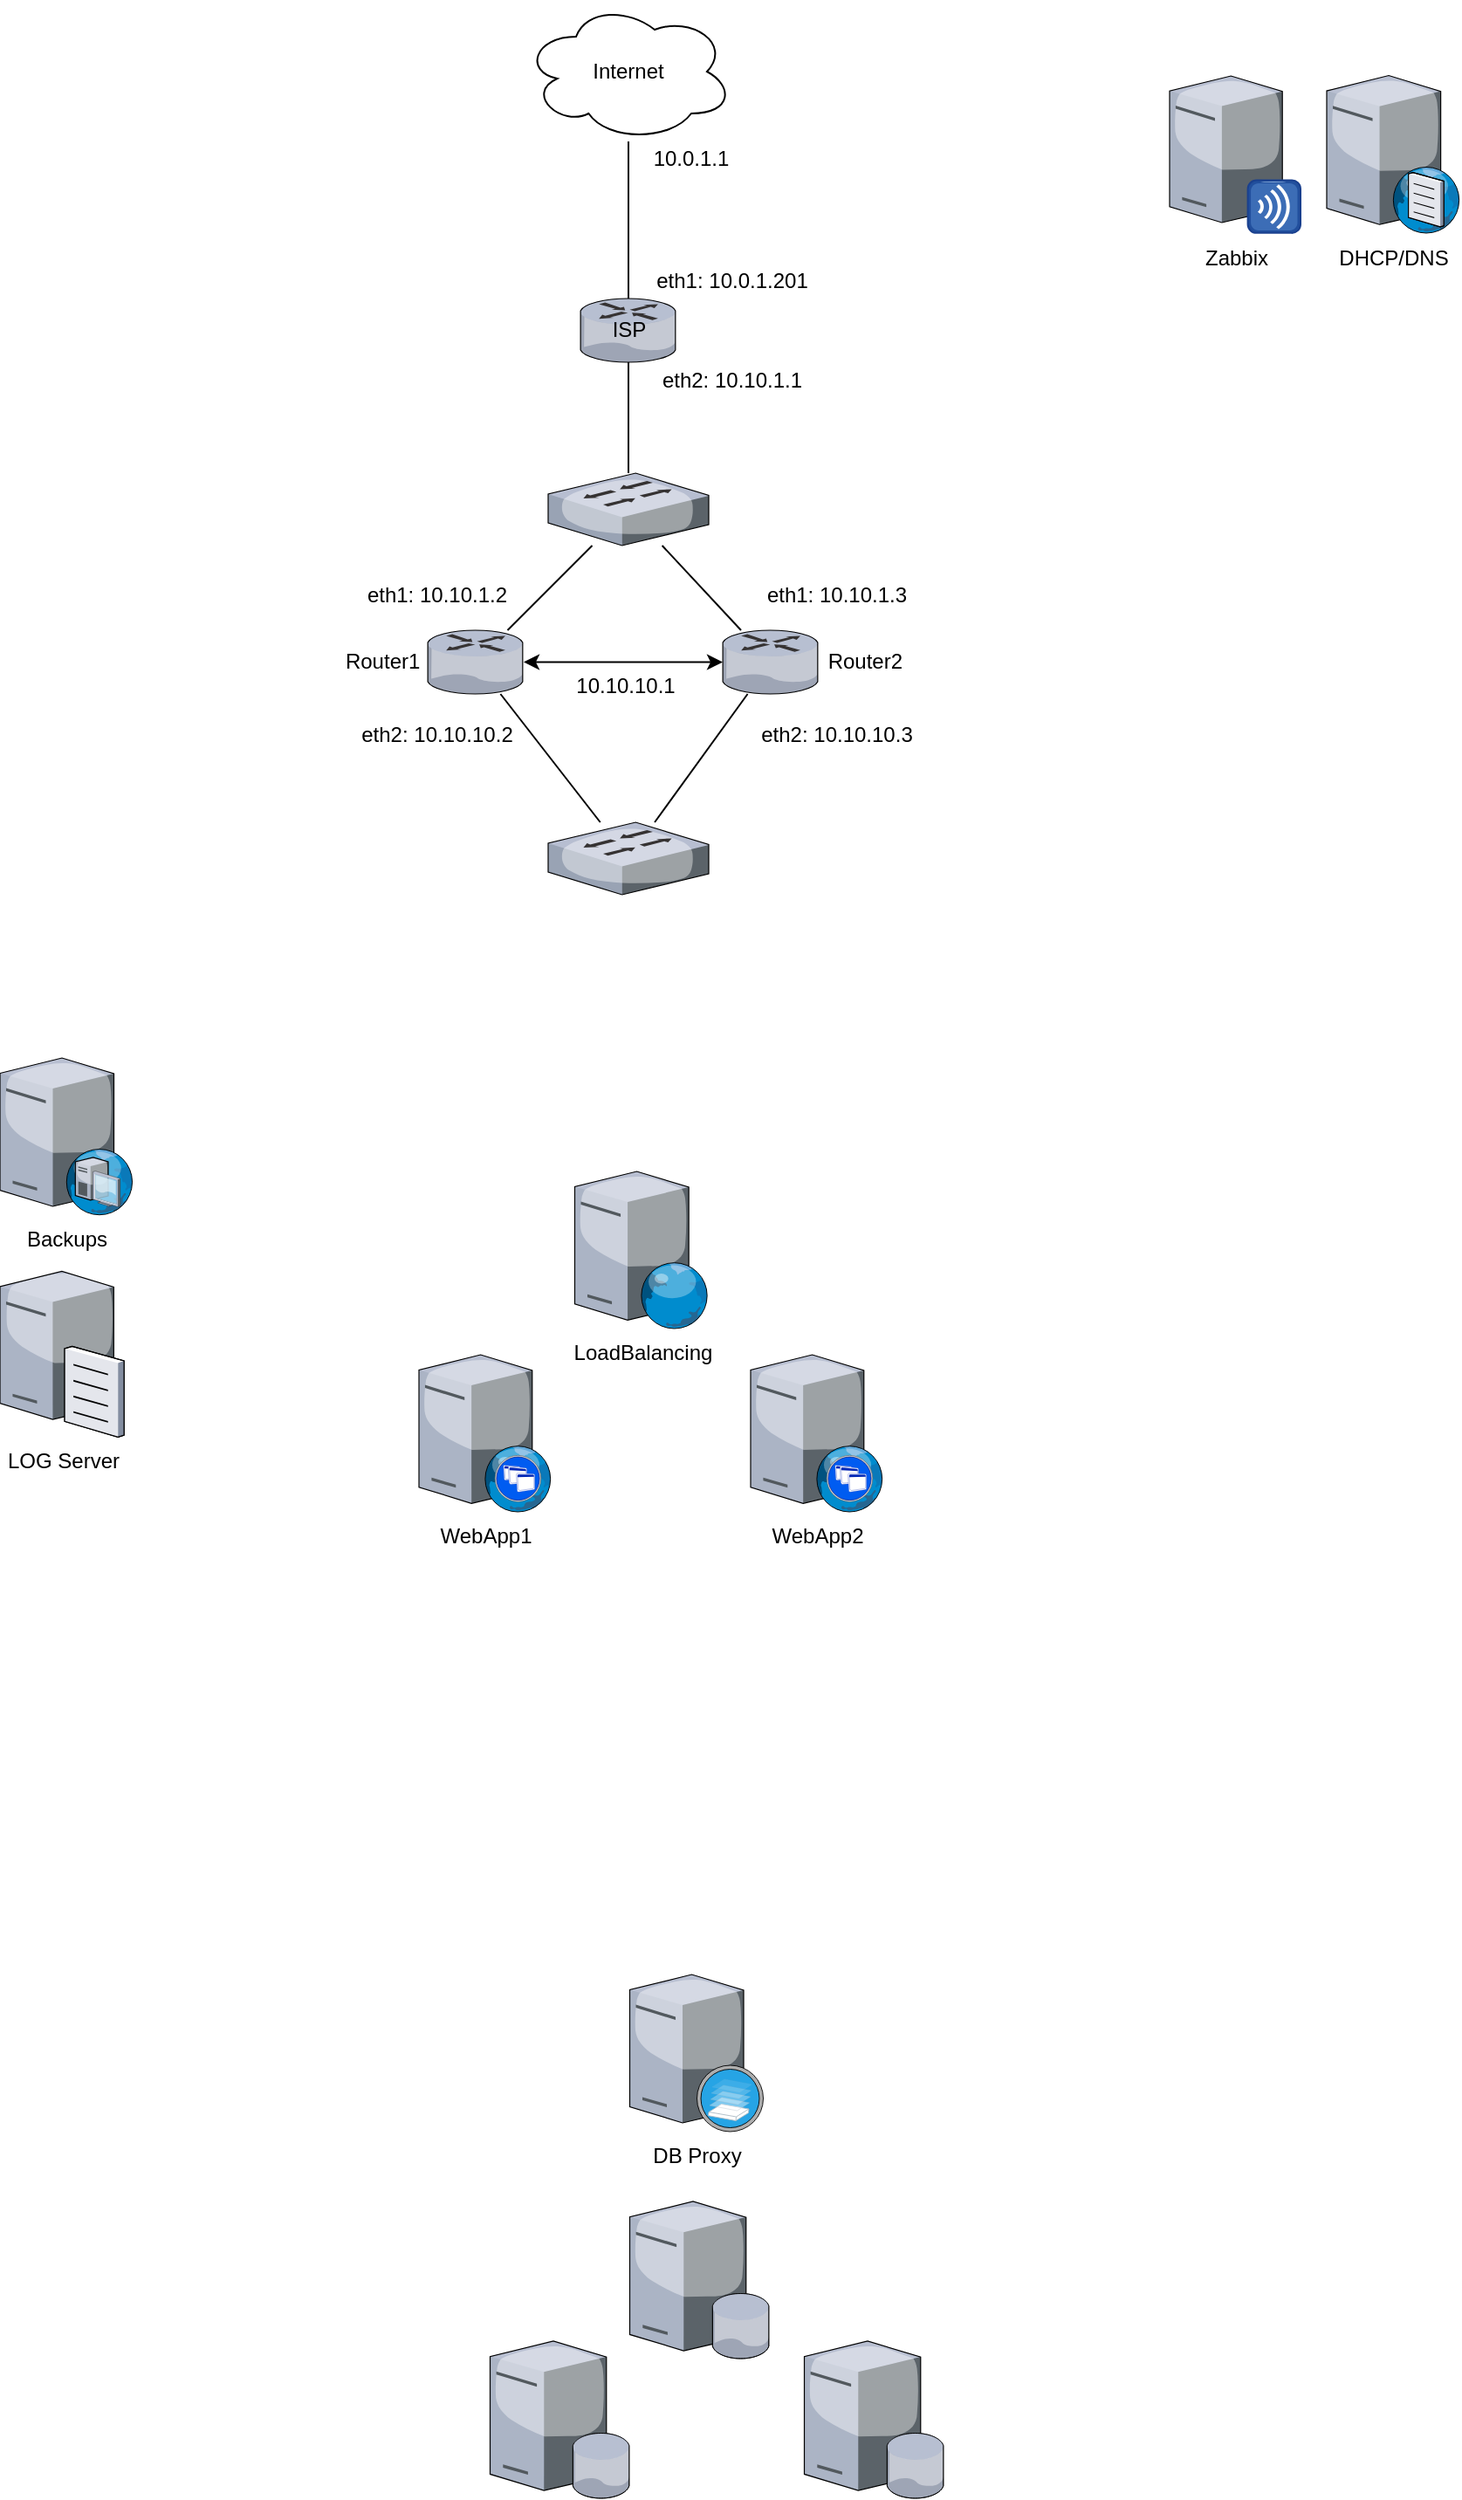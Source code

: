 <mxfile version="12.9.9" type="device"><diagram name="Page-1" id="822b0af5-4adb-64df-f703-e8dfc1f81529"><mxGraphModel dx="654" dy="595" grid="1" gridSize="10" guides="1" tooltips="1" connect="1" arrows="1" fold="1" page="1" pageScale="1" pageWidth="2336" pageHeight="1654" background="#ffffff" math="0" shadow="0"><root><mxCell id="0"/><mxCell id="1" parent="0"/><mxCell id="PSkHNn1plQj4ABkqZBBQ-1" value="WebApp1" style="verticalLabelPosition=bottom;aspect=fixed;html=1;verticalAlign=top;strokeColor=none;align=center;outlineConnect=0;shape=mxgraph.citrix.xenapp_web;" parent="1" vertex="1"><mxGeometry x="350" y="815" width="76" height="90" as="geometry"/></mxCell><mxCell id="PSkHNn1plQj4ABkqZBBQ-2" value="WebApp2" style="verticalLabelPosition=bottom;aspect=fixed;html=1;verticalAlign=top;strokeColor=none;align=center;outlineConnect=0;shape=mxgraph.citrix.xenapp_web;" parent="1" vertex="1"><mxGeometry x="540" y="815" width="76" height="90" as="geometry"/></mxCell><mxCell id="PSkHNn1plQj4ABkqZBBQ-3" value="LoadBalancing" style="verticalLabelPosition=bottom;aspect=fixed;html=1;verticalAlign=top;strokeColor=none;align=center;outlineConnect=0;shape=mxgraph.citrix.web_server;" parent="1" vertex="1"><mxGeometry x="439.25" y="710" width="76.5" height="90" as="geometry"/></mxCell><mxCell id="PSkHNn1plQj4ABkqZBBQ-4" value="" style="verticalLabelPosition=bottom;aspect=fixed;html=1;verticalAlign=top;strokeColor=none;align=center;outlineConnect=0;shape=mxgraph.citrix.database_server;" parent="1" vertex="1"><mxGeometry x="470.75" y="1300" width="80" height="90" as="geometry"/></mxCell><mxCell id="PSkHNn1plQj4ABkqZBBQ-5" value="" style="verticalLabelPosition=bottom;aspect=fixed;html=1;verticalAlign=top;strokeColor=none;align=center;outlineConnect=0;shape=mxgraph.citrix.database_server;" parent="1" vertex="1"><mxGeometry x="570.75" y="1380" width="80" height="90" as="geometry"/></mxCell><mxCell id="PSkHNn1plQj4ABkqZBBQ-6" value="" style="verticalLabelPosition=bottom;aspect=fixed;html=1;verticalAlign=top;strokeColor=none;align=center;outlineConnect=0;shape=mxgraph.citrix.database_server;" parent="1" vertex="1"><mxGeometry x="390.75" y="1380" width="80" height="90" as="geometry"/></mxCell><mxCell id="PSkHNn1plQj4ABkqZBBQ-7" value="&lt;div&gt;DB Proxy&lt;/div&gt;" style="verticalLabelPosition=bottom;aspect=fixed;html=1;verticalAlign=top;strokeColor=none;align=center;outlineConnect=0;shape=mxgraph.citrix.xenserver;" parent="1" vertex="1"><mxGeometry x="470.75" y="1170" width="76.5" height="90" as="geometry"/></mxCell><mxCell id="PSkHNn1plQj4ABkqZBBQ-8" value="&lt;div&gt;Router1&amp;nbsp;&lt;/div&gt;" style="verticalLabelPosition=middle;aspect=fixed;html=1;verticalAlign=middle;strokeColor=none;align=right;outlineConnect=0;shape=mxgraph.citrix.router;labelPosition=left;" parent="1" vertex="1"><mxGeometry x="355" y="400" width="55" height="36.5" as="geometry"/></mxCell><mxCell id="PSkHNn1plQj4ABkqZBBQ-13" value="&lt;div&gt;LOG Server&lt;/div&gt;" style="verticalLabelPosition=bottom;aspect=fixed;html=1;verticalAlign=top;strokeColor=none;align=center;outlineConnect=0;shape=mxgraph.citrix.file_server;" parent="1" vertex="1"><mxGeometry x="110" y="765" width="71" height="97" as="geometry"/></mxCell><mxCell id="PSkHNn1plQj4ABkqZBBQ-14" value="Backups" style="verticalLabelPosition=bottom;aspect=fixed;html=1;verticalAlign=top;strokeColor=none;align=center;outlineConnect=0;shape=mxgraph.citrix.dhcp_server;" parent="1" vertex="1"><mxGeometry x="110" y="645" width="76" height="90" as="geometry"/></mxCell><mxCell id="PSkHNn1plQj4ABkqZBBQ-15" value="DHCP/DNS" style="verticalLabelPosition=bottom;aspect=fixed;html=1;verticalAlign=top;strokeColor=none;align=center;outlineConnect=0;shape=mxgraph.citrix.dns_server;" parent="1" vertex="1"><mxGeometry x="870" y="80" width="76.5" height="92.5" as="geometry"/></mxCell><mxCell id="c3SdVriYZt0TlbIWFmBa-1" value="Zabbix" style="verticalLabelPosition=bottom;aspect=fixed;html=1;verticalAlign=top;strokeColor=none;align=center;outlineConnect=0;shape=mxgraph.citrix.merchandising_server;" vertex="1" parent="1"><mxGeometry x="780" y="82.5" width="75" height="90" as="geometry"/></mxCell><mxCell id="c3SdVriYZt0TlbIWFmBa-2" value="&lt;div&gt;&amp;nbsp;Router2&lt;/div&gt;" style="verticalLabelPosition=middle;aspect=fixed;html=1;verticalAlign=middle;strokeColor=none;align=left;outlineConnect=0;shape=mxgraph.citrix.router;labelPosition=right;" vertex="1" parent="1"><mxGeometry x="524" y="400" width="55" height="36.5" as="geometry"/></mxCell><mxCell id="c3SdVriYZt0TlbIWFmBa-3" value="&lt;div&gt;ISP&lt;/div&gt;" style="verticalLabelPosition=middle;aspect=fixed;html=1;verticalAlign=middle;strokeColor=none;align=center;outlineConnect=0;shape=mxgraph.citrix.router;labelPosition=center;" vertex="1" parent="1"><mxGeometry x="442.5" y="210" width="55" height="36.5" as="geometry"/></mxCell><mxCell id="c3SdVriYZt0TlbIWFmBa-4" value="" style="endArrow=none;html=1;" edge="1" parent="1" source="PSkHNn1plQj4ABkqZBBQ-8" target="c3SdVriYZt0TlbIWFmBa-15"><mxGeometry width="50" height="50" relative="1" as="geometry"><mxPoint x="405" y="330" as="sourcePoint"/><mxPoint x="455" y="280" as="targetPoint"/></mxGeometry></mxCell><mxCell id="c3SdVriYZt0TlbIWFmBa-5" value="" style="endArrow=none;html=1;" edge="1" parent="1" source="c3SdVriYZt0TlbIWFmBa-2" target="c3SdVriYZt0TlbIWFmBa-15"><mxGeometry width="50" height="50" relative="1" as="geometry"><mxPoint x="415" y="340" as="sourcePoint"/><mxPoint x="466.29" y="256.5" as="targetPoint"/></mxGeometry></mxCell><mxCell id="c3SdVriYZt0TlbIWFmBa-7" value="Internet" style="ellipse;shape=cloud;whiteSpace=wrap;html=1;" vertex="1" parent="1"><mxGeometry x="410" y="40" width="120" height="80" as="geometry"/></mxCell><mxCell id="c3SdVriYZt0TlbIWFmBa-8" value="" style="endArrow=none;html=1;" edge="1" parent="1" source="c3SdVriYZt0TlbIWFmBa-20" target="PSkHNn1plQj4ABkqZBBQ-8"><mxGeometry width="50" height="50" relative="1" as="geometry"><mxPoint x="327.5" y="520" as="sourcePoint"/><mxPoint x="377.5" y="470" as="targetPoint"/></mxGeometry></mxCell><mxCell id="c3SdVriYZt0TlbIWFmBa-9" value="" style="endArrow=none;html=1;" edge="1" parent="1" source="c3SdVriYZt0TlbIWFmBa-3" target="c3SdVriYZt0TlbIWFmBa-7"><mxGeometry width="50" height="50" relative="1" as="geometry"><mxPoint x="450" y="210" as="sourcePoint"/><mxPoint x="500" y="160" as="targetPoint"/></mxGeometry></mxCell><mxCell id="c3SdVriYZt0TlbIWFmBa-11" value="eth2: 10.10.1.1" style="text;html=1;strokeColor=none;fillColor=none;align=center;verticalAlign=middle;whiteSpace=wrap;rounded=0;" vertex="1" parent="1"><mxGeometry x="480" y="246.5" width="99" height="20" as="geometry"/></mxCell><mxCell id="c3SdVriYZt0TlbIWFmBa-13" value="eth1: 10.0.1.201" style="text;html=1;strokeColor=none;fillColor=none;align=center;verticalAlign=middle;whiteSpace=wrap;rounded=0;" vertex="1" parent="1"><mxGeometry x="480" y="190" width="99" height="20" as="geometry"/></mxCell><mxCell id="c3SdVriYZt0TlbIWFmBa-14" value="10.0.1.1" style="text;html=1;strokeColor=none;fillColor=none;align=center;verticalAlign=middle;whiteSpace=wrap;rounded=0;" vertex="1" parent="1"><mxGeometry x="485.75" y="120" width="40" height="20" as="geometry"/></mxCell><mxCell id="c3SdVriYZt0TlbIWFmBa-15" value="" style="verticalLabelPosition=bottom;aspect=fixed;html=1;verticalAlign=top;strokeColor=none;align=center;outlineConnect=0;shape=mxgraph.citrix.switch;" vertex="1" parent="1"><mxGeometry x="424" y="310" width="92" height="41.5" as="geometry"/></mxCell><mxCell id="c3SdVriYZt0TlbIWFmBa-16" value="" style="endArrow=none;html=1;" edge="1" parent="1" source="c3SdVriYZt0TlbIWFmBa-15" target="c3SdVriYZt0TlbIWFmBa-3"><mxGeometry width="50" height="50" relative="1" as="geometry"><mxPoint x="552.821" y="401.5" as="sourcePoint"/><mxPoint x="500.922" y="361.5" as="targetPoint"/></mxGeometry></mxCell><mxCell id="c3SdVriYZt0TlbIWFmBa-17" value="eth1: 10.10.1.3" style="text;html=1;strokeColor=none;fillColor=none;align=center;verticalAlign=middle;whiteSpace=wrap;rounded=0;" vertex="1" parent="1"><mxGeometry x="540" y="370" width="99" height="20" as="geometry"/></mxCell><mxCell id="c3SdVriYZt0TlbIWFmBa-18" value="eth1: 10.10.1.2" style="text;html=1;strokeColor=none;fillColor=none;align=center;verticalAlign=middle;whiteSpace=wrap;rounded=0;" vertex="1" parent="1"><mxGeometry x="311" y="370" width="99" height="20" as="geometry"/></mxCell><mxCell id="c3SdVriYZt0TlbIWFmBa-19" value="" style="endArrow=none;html=1;" edge="1" parent="1" source="c3SdVriYZt0TlbIWFmBa-20" target="c3SdVriYZt0TlbIWFmBa-2"><mxGeometry width="50" height="50" relative="1" as="geometry"><mxPoint x="567" y="480" as="sourcePoint"/><mxPoint x="360.448" y="438" as="targetPoint"/></mxGeometry></mxCell><mxCell id="c3SdVriYZt0TlbIWFmBa-20" value="" style="verticalLabelPosition=bottom;aspect=fixed;html=1;verticalAlign=top;strokeColor=none;align=center;outlineConnect=0;shape=mxgraph.citrix.switch;" vertex="1" parent="1"><mxGeometry x="424" y="510" width="92" height="41.5" as="geometry"/></mxCell><mxCell id="c3SdVriYZt0TlbIWFmBa-21" value="eth2: 10.10.10.3" style="text;html=1;strokeColor=none;fillColor=none;align=center;verticalAlign=middle;whiteSpace=wrap;rounded=0;" vertex="1" parent="1"><mxGeometry x="540" y="450" width="99" height="20" as="geometry"/></mxCell><mxCell id="c3SdVriYZt0TlbIWFmBa-22" value="eth2: 10.10.10.2" style="text;html=1;strokeColor=none;fillColor=none;align=center;verticalAlign=middle;whiteSpace=wrap;rounded=0;" vertex="1" parent="1"><mxGeometry x="311" y="450" width="99" height="20" as="geometry"/></mxCell><mxCell id="c3SdVriYZt0TlbIWFmBa-28" value="" style="endArrow=classic;startArrow=classic;html=1;" edge="1" parent="1" source="PSkHNn1plQj4ABkqZBBQ-8" target="c3SdVriYZt0TlbIWFmBa-2"><mxGeometry width="50" height="50" relative="1" as="geometry"><mxPoint x="430" y="460" as="sourcePoint"/><mxPoint x="480" y="410" as="targetPoint"/></mxGeometry></mxCell><mxCell id="c3SdVriYZt0TlbIWFmBa-29" value="10.10.10.1" style="text;html=1;align=center;verticalAlign=top;resizable=0;points=[];" vertex="1" connectable="0" parent="c3SdVriYZt0TlbIWFmBa-28"><mxGeometry x="0.005" relative="1" as="geometry"><mxPoint as="offset"/></mxGeometry></mxCell></root></mxGraphModel></diagram></mxfile>